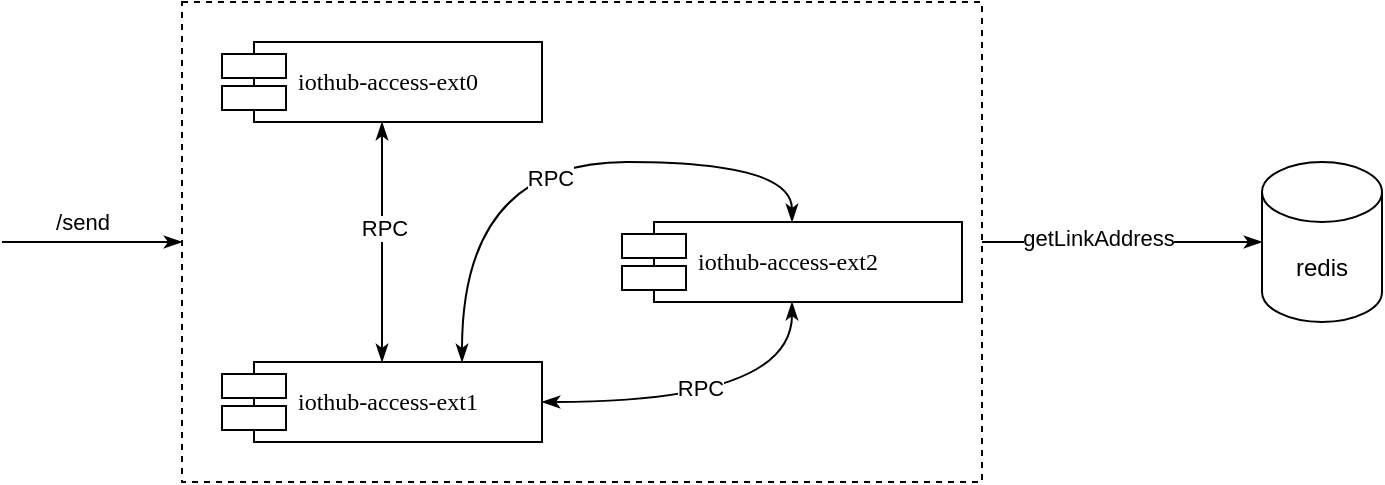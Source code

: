 <mxfile version="25.0.3">
  <diagram name="第 1 页" id="mAvE1NZQwtH42R5UcDGE">
    <mxGraphModel dx="908" dy="581" grid="1" gridSize="10" guides="1" tooltips="1" connect="1" arrows="1" fold="1" page="1" pageScale="1" pageWidth="827" pageHeight="1169" math="0" shadow="0">
      <root>
        <mxCell id="0" />
        <mxCell id="1" parent="0" />
        <mxCell id="xt7PEyAex0gFcUq6fjPx-1" style="edgeStyle=orthogonalEdgeStyle;curved=1;rounded=0;orthogonalLoop=1;jettySize=auto;html=1;entryX=0;entryY=0.5;entryDx=0;entryDy=0;entryPerimeter=0;startArrow=none;startFill=0;endArrow=classicThin;endFill=1;" edge="1" parent="1" source="xt7PEyAex0gFcUq6fjPx-6" target="xt7PEyAex0gFcUq6fjPx-16">
          <mxGeometry relative="1" as="geometry" />
        </mxCell>
        <mxCell id="xt7PEyAex0gFcUq6fjPx-2" value="&lt;div style=&quot;&quot;&gt;&lt;pre style=&quot;font-family: &amp;quot;jetbrains mono&amp;quot; , monospace ; font-size: 11.3pt&quot;&gt;&lt;span style=&quot;&quot;&gt;getLinkAddress&lt;/span&gt;&lt;/pre&gt;&lt;/div&gt;" style="edgeLabel;html=1;align=center;verticalAlign=middle;resizable=0;points=[];labelBackgroundColor=none;fontColor=none;noLabel=1;" vertex="1" connectable="0" parent="xt7PEyAex0gFcUq6fjPx-1">
          <mxGeometry x="-0.2" relative="1" as="geometry">
            <mxPoint as="offset" />
          </mxGeometry>
        </mxCell>
        <mxCell id="xt7PEyAex0gFcUq6fjPx-3" value="getLinkAddress" style="edgeLabel;html=1;align=center;verticalAlign=middle;resizable=0;points=[];fontColor=#000000;" vertex="1" connectable="0" parent="xt7PEyAex0gFcUq6fjPx-1">
          <mxGeometry x="-0.17" y="2" relative="1" as="geometry">
            <mxPoint as="offset" />
          </mxGeometry>
        </mxCell>
        <mxCell id="xt7PEyAex0gFcUq6fjPx-4" style="edgeStyle=orthogonalEdgeStyle;curved=1;rounded=0;orthogonalLoop=1;jettySize=auto;html=1;fontColor=#000000;startArrow=classicThin;startFill=1;endArrow=none;endFill=0;" edge="1" parent="1" source="xt7PEyAex0gFcUq6fjPx-6">
          <mxGeometry relative="1" as="geometry">
            <mxPoint x="30" y="160" as="targetPoint" />
          </mxGeometry>
        </mxCell>
        <mxCell id="xt7PEyAex0gFcUq6fjPx-5" value="/send" style="edgeLabel;html=1;align=center;verticalAlign=middle;resizable=0;points=[];fontColor=#000000;" vertex="1" connectable="0" parent="xt7PEyAex0gFcUq6fjPx-4">
          <mxGeometry x="0.6" y="-1" relative="1" as="geometry">
            <mxPoint x="22" y="-9" as="offset" />
          </mxGeometry>
        </mxCell>
        <mxCell id="xt7PEyAex0gFcUq6fjPx-6" value="" style="html=1;rounded=0;shadow=0;comic=0;labelBackgroundColor=none;strokeColor=#000000;strokeWidth=1;fillColor=none;fontFamily=Verdana;fontSize=12;fontColor=#000000;align=center;dashed=1;labelPosition=center;verticalLabelPosition=bottom;verticalAlign=top;" vertex="1" parent="1">
          <mxGeometry x="120" y="40" width="400" height="240" as="geometry" />
        </mxCell>
        <mxCell id="xt7PEyAex0gFcUq6fjPx-7" value="iothub-access-ext0" style="shape=component;align=left;spacingLeft=36;rounded=0;shadow=0;comic=0;labelBackgroundColor=none;strokeColor=#000000;strokeWidth=1;fillColor=#ffffff;fontFamily=Verdana;fontSize=12;fontColor=#000000;html=1;" vertex="1" parent="1">
          <mxGeometry x="140" y="60" width="160" height="40" as="geometry" />
        </mxCell>
        <mxCell id="xt7PEyAex0gFcUq6fjPx-8" style="edgeStyle=orthogonalEdgeStyle;rounded=0;orthogonalLoop=1;jettySize=auto;html=1;startArrow=classicThin;startFill=1;endArrow=classicThin;endFill=1;entryX=0.5;entryY=1;entryDx=0;entryDy=0;" edge="1" parent="1" source="xt7PEyAex0gFcUq6fjPx-12" target="xt7PEyAex0gFcUq6fjPx-7">
          <mxGeometry relative="1" as="geometry" />
        </mxCell>
        <mxCell id="xt7PEyAex0gFcUq6fjPx-9" value="RPC" style="edgeLabel;html=1;align=center;verticalAlign=middle;resizable=0;points=[];" vertex="1" connectable="0" parent="xt7PEyAex0gFcUq6fjPx-8">
          <mxGeometry x="0.117" y="-1" relative="1" as="geometry">
            <mxPoint as="offset" />
          </mxGeometry>
        </mxCell>
        <mxCell id="xt7PEyAex0gFcUq6fjPx-10" style="edgeStyle=orthogonalEdgeStyle;rounded=0;orthogonalLoop=1;jettySize=auto;html=1;entryX=0.5;entryY=1;entryDx=0;entryDy=0;startArrow=classicThin;startFill=1;endArrow=classicThin;endFill=1;curved=1;" edge="1" parent="1" source="xt7PEyAex0gFcUq6fjPx-12" target="xt7PEyAex0gFcUq6fjPx-15">
          <mxGeometry relative="1" as="geometry" />
        </mxCell>
        <mxCell id="xt7PEyAex0gFcUq6fjPx-11" value="RPC" style="edgeLabel;html=1;align=center;verticalAlign=middle;resizable=0;points=[];" vertex="1" connectable="0" parent="xt7PEyAex0gFcUq6fjPx-10">
          <mxGeometry x="-0.097" y="7" relative="1" as="geometry">
            <mxPoint as="offset" />
          </mxGeometry>
        </mxCell>
        <mxCell id="xt7PEyAex0gFcUq6fjPx-12" value="iothub-access-ext1" style="shape=component;align=left;spacingLeft=36;rounded=0;shadow=0;comic=0;labelBackgroundColor=none;strokeColor=#000000;strokeWidth=1;fillColor=#ffffff;fontFamily=Verdana;fontSize=12;fontColor=#000000;html=1;" vertex="1" parent="1">
          <mxGeometry x="140" y="220" width="160" height="40" as="geometry" />
        </mxCell>
        <mxCell id="xt7PEyAex0gFcUq6fjPx-13" style="edgeStyle=orthogonalEdgeStyle;rounded=0;orthogonalLoop=1;jettySize=auto;html=1;entryX=0.75;entryY=0;entryDx=0;entryDy=0;startArrow=classicThin;startFill=1;endArrow=classicThin;endFill=1;exitX=0.5;exitY=0;exitDx=0;exitDy=0;curved=1;" edge="1" parent="1" source="xt7PEyAex0gFcUq6fjPx-15" target="xt7PEyAex0gFcUq6fjPx-12">
          <mxGeometry relative="1" as="geometry">
            <Array as="points">
              <mxPoint x="425" y="120" />
              <mxPoint x="260" y="120" />
            </Array>
          </mxGeometry>
        </mxCell>
        <mxCell id="xt7PEyAex0gFcUq6fjPx-14" value="RPC" style="edgeLabel;html=1;align=center;verticalAlign=middle;resizable=0;points=[];" vertex="1" connectable="0" parent="xt7PEyAex0gFcUq6fjPx-13">
          <mxGeometry x="0.024" y="8" relative="1" as="geometry">
            <mxPoint as="offset" />
          </mxGeometry>
        </mxCell>
        <mxCell id="xt7PEyAex0gFcUq6fjPx-15" value="iothub-access-ext2" style="shape=component;align=left;spacingLeft=36;rounded=0;shadow=0;comic=0;labelBackgroundColor=none;strokeColor=#000000;strokeWidth=1;fillColor=#ffffff;fontFamily=Verdana;fontSize=12;fontColor=#000000;html=1;" vertex="1" parent="1">
          <mxGeometry x="340" y="150" width="170" height="40" as="geometry" />
        </mxCell>
        <mxCell id="xt7PEyAex0gFcUq6fjPx-16" value="redis" style="shape=cylinder3;whiteSpace=wrap;html=1;boundedLbl=1;backgroundOutline=1;size=15;" vertex="1" parent="1">
          <mxGeometry x="660" y="120" width="60" height="80" as="geometry" />
        </mxCell>
      </root>
    </mxGraphModel>
  </diagram>
</mxfile>
